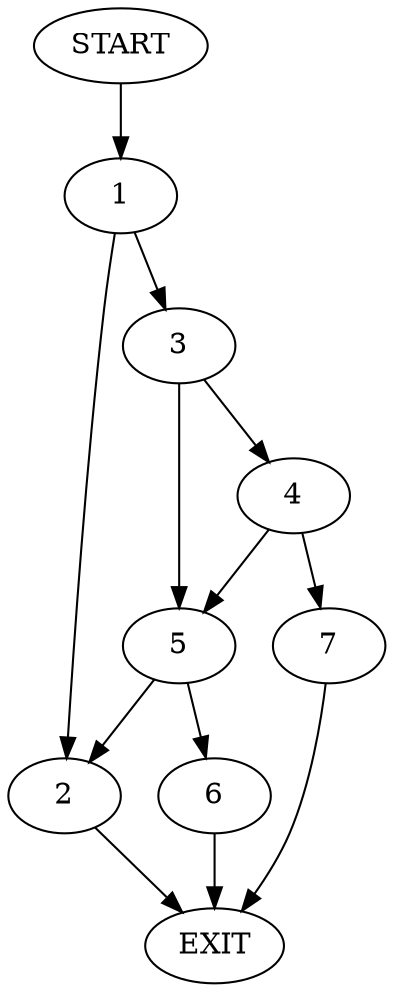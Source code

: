 digraph {
0 [label="START"]
8 [label="EXIT"]
0 -> 1
1 -> 2
1 -> 3
2 -> 8
3 -> 4
3 -> 5
5 -> 2
5 -> 6
4 -> 7
4 -> 5
7 -> 8
6 -> 8
}
